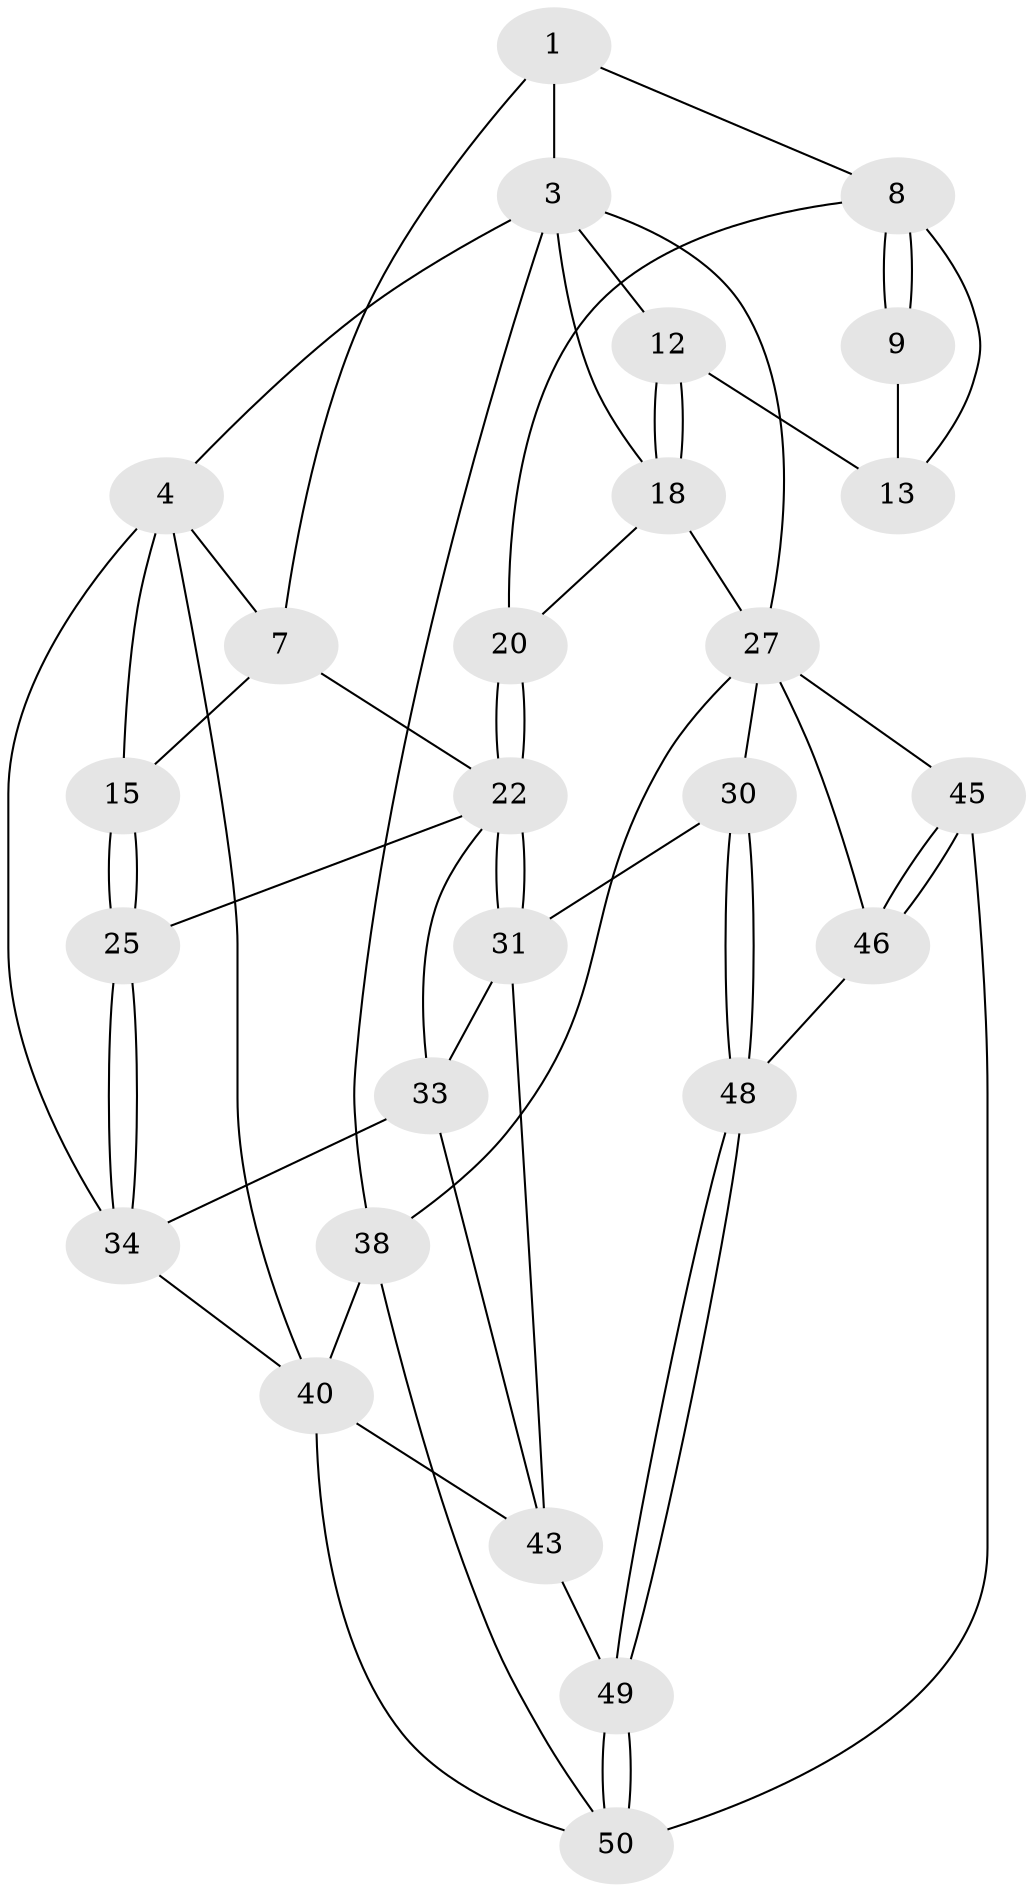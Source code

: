 // original degree distribution, {4: 0.3076923076923077, 5: 0.38461538461538464, 3: 0.038461538461538464, 6: 0.2692307692307692}
// Generated by graph-tools (version 1.1) at 2025/16/03/09/25 04:16:57]
// undirected, 26 vertices, 59 edges
graph export_dot {
graph [start="1"]
  node [color=gray90,style=filled];
  1 [pos="+0.7767728523770746+0",super="+2+6"];
  3 [pos="+1+0",super="+10"];
  4 [pos="+0+0",super="+5+16"];
  7 [pos="+0.40729609747280926+0",super="+14"];
  8 [pos="+0.6440055128474599+0.1836276138854785",super="+17"];
  9 [pos="+1+0"];
  12 [pos="+0.8690786033895582+0.14733079697836246"];
  13 [pos="+0.8478843446343065+0.11968555359218984"];
  15 [pos="+0.14664549612382066+0.1902671522532893"];
  18 [pos="+0.8504511266001483+0.2913690053896247",super="+19"];
  20 [pos="+0.6685659170580692+0.238322242529964"];
  22 [pos="+0.6193968470809266+0.3176576836047073",super="+23"];
  25 [pos="+0.19977812552665913+0.3418336615348739"];
  27 [pos="+1+0.5849367589361419",super="+28+39"];
  30 [pos="+0.5837595559859345+0.5462376726147207"];
  31 [pos="+0.5666209359014382+0.5420099243820967",super="+32"];
  33 [pos="+0.5211861812850996+0.54139539044396",super="+36"];
  34 [pos="+0.16040626212145948+0.4249976512082799",super="+37+35"];
  38 [pos="+1+1"];
  40 [pos="+0+0.6847439901938843",super="+41"];
  43 [pos="+0.25528908141723355+0.6886079425899428",super="+47+44"];
  45 [pos="+0.7897474474031595+0.9129294425776007"];
  46 [pos="+0.7605202618501716+0.8937440036589462"];
  48 [pos="+0.7363462465950025+0.8914887941087215"];
  49 [pos="+0.5040442553440163+0.8734172014177375"];
  50 [pos="+0.3369457748989309+1",super="+52"];
  1 -- 3;
  1 -- 8;
  1 -- 7;
  3 -- 4;
  3 -- 38;
  3 -- 27;
  3 -- 18;
  3 -- 12;
  4 -- 40;
  4 -- 7;
  4 -- 34;
  4 -- 15;
  7 -- 15;
  7 -- 22;
  8 -- 9;
  8 -- 9;
  8 -- 20;
  8 -- 13;
  9 -- 13;
  12 -- 13;
  12 -- 18;
  12 -- 18;
  15 -- 25;
  15 -- 25;
  18 -- 27;
  18 -- 20;
  20 -- 22;
  20 -- 22;
  22 -- 31;
  22 -- 31;
  22 -- 25;
  22 -- 33;
  25 -- 34;
  25 -- 34;
  27 -- 46;
  27 -- 30;
  27 -- 45;
  27 -- 38;
  30 -- 31;
  30 -- 48;
  30 -- 48;
  31 -- 33;
  31 -- 43;
  33 -- 34;
  33 -- 43;
  34 -- 40 [weight=2];
  38 -- 50;
  38 -- 40;
  40 -- 50;
  40 -- 43 [weight=2];
  43 -- 49;
  45 -- 46;
  45 -- 46;
  45 -- 50;
  46 -- 48;
  48 -- 49;
  48 -- 49;
  49 -- 50;
  49 -- 50;
}

